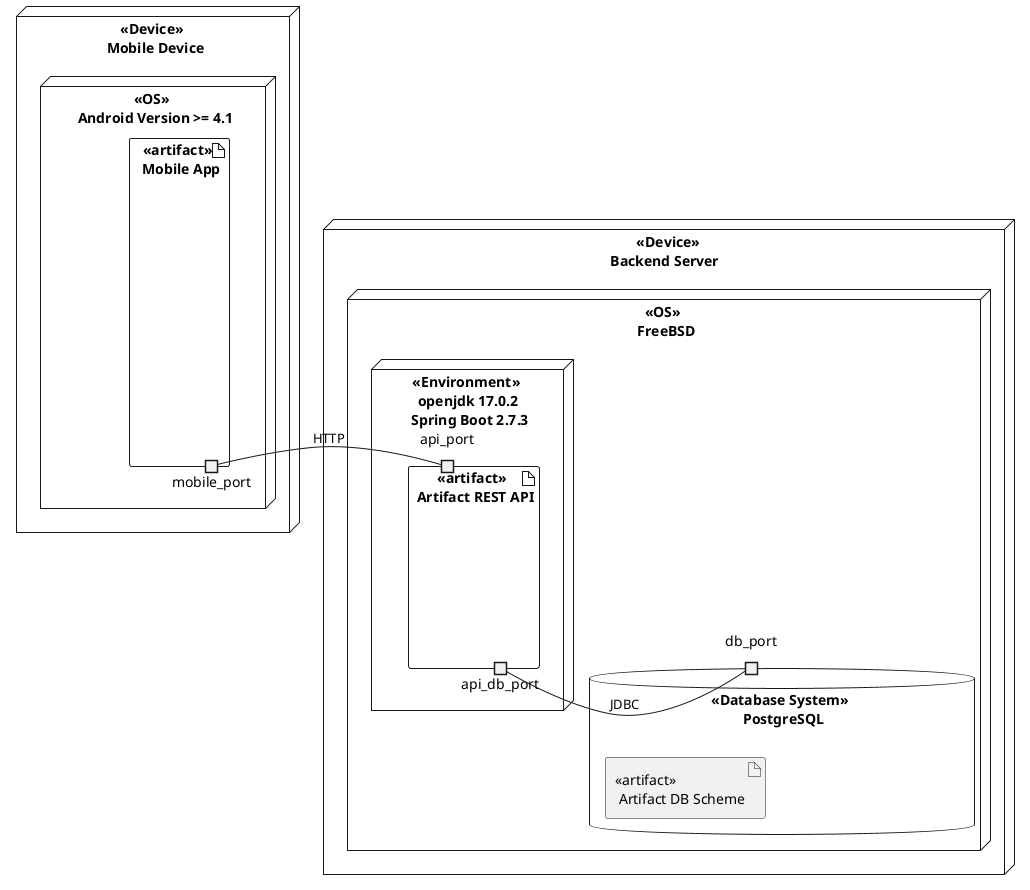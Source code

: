 @startuml


node "<<Device>> \n Mobile Device" {

node "<<OS>> \n Android Version >= 4.1" {

artifact "<<artifact>> \n Mobile App" {

portout mobile_port

}

}

}


node "   <<Device>> \nBackend Server" {

node "<<OS>> \n FreeBSD" {

database "<<Database System>> \n PostgreSQL" {

artifact "<<artifact>> \n Artifact DB Scheme"
portin db_port
}

node "<<Environment>> \n openjdk 17.0.2 \n Spring Boot 2.7.3"  {

artifact "<<artifact>> \n Artifact REST API" {

portin api_port
portout api_db_port

}

}


}

}

mobile_port -right- api_port : HTTP
api_db_port -left- db_port : JDBC

@enduml